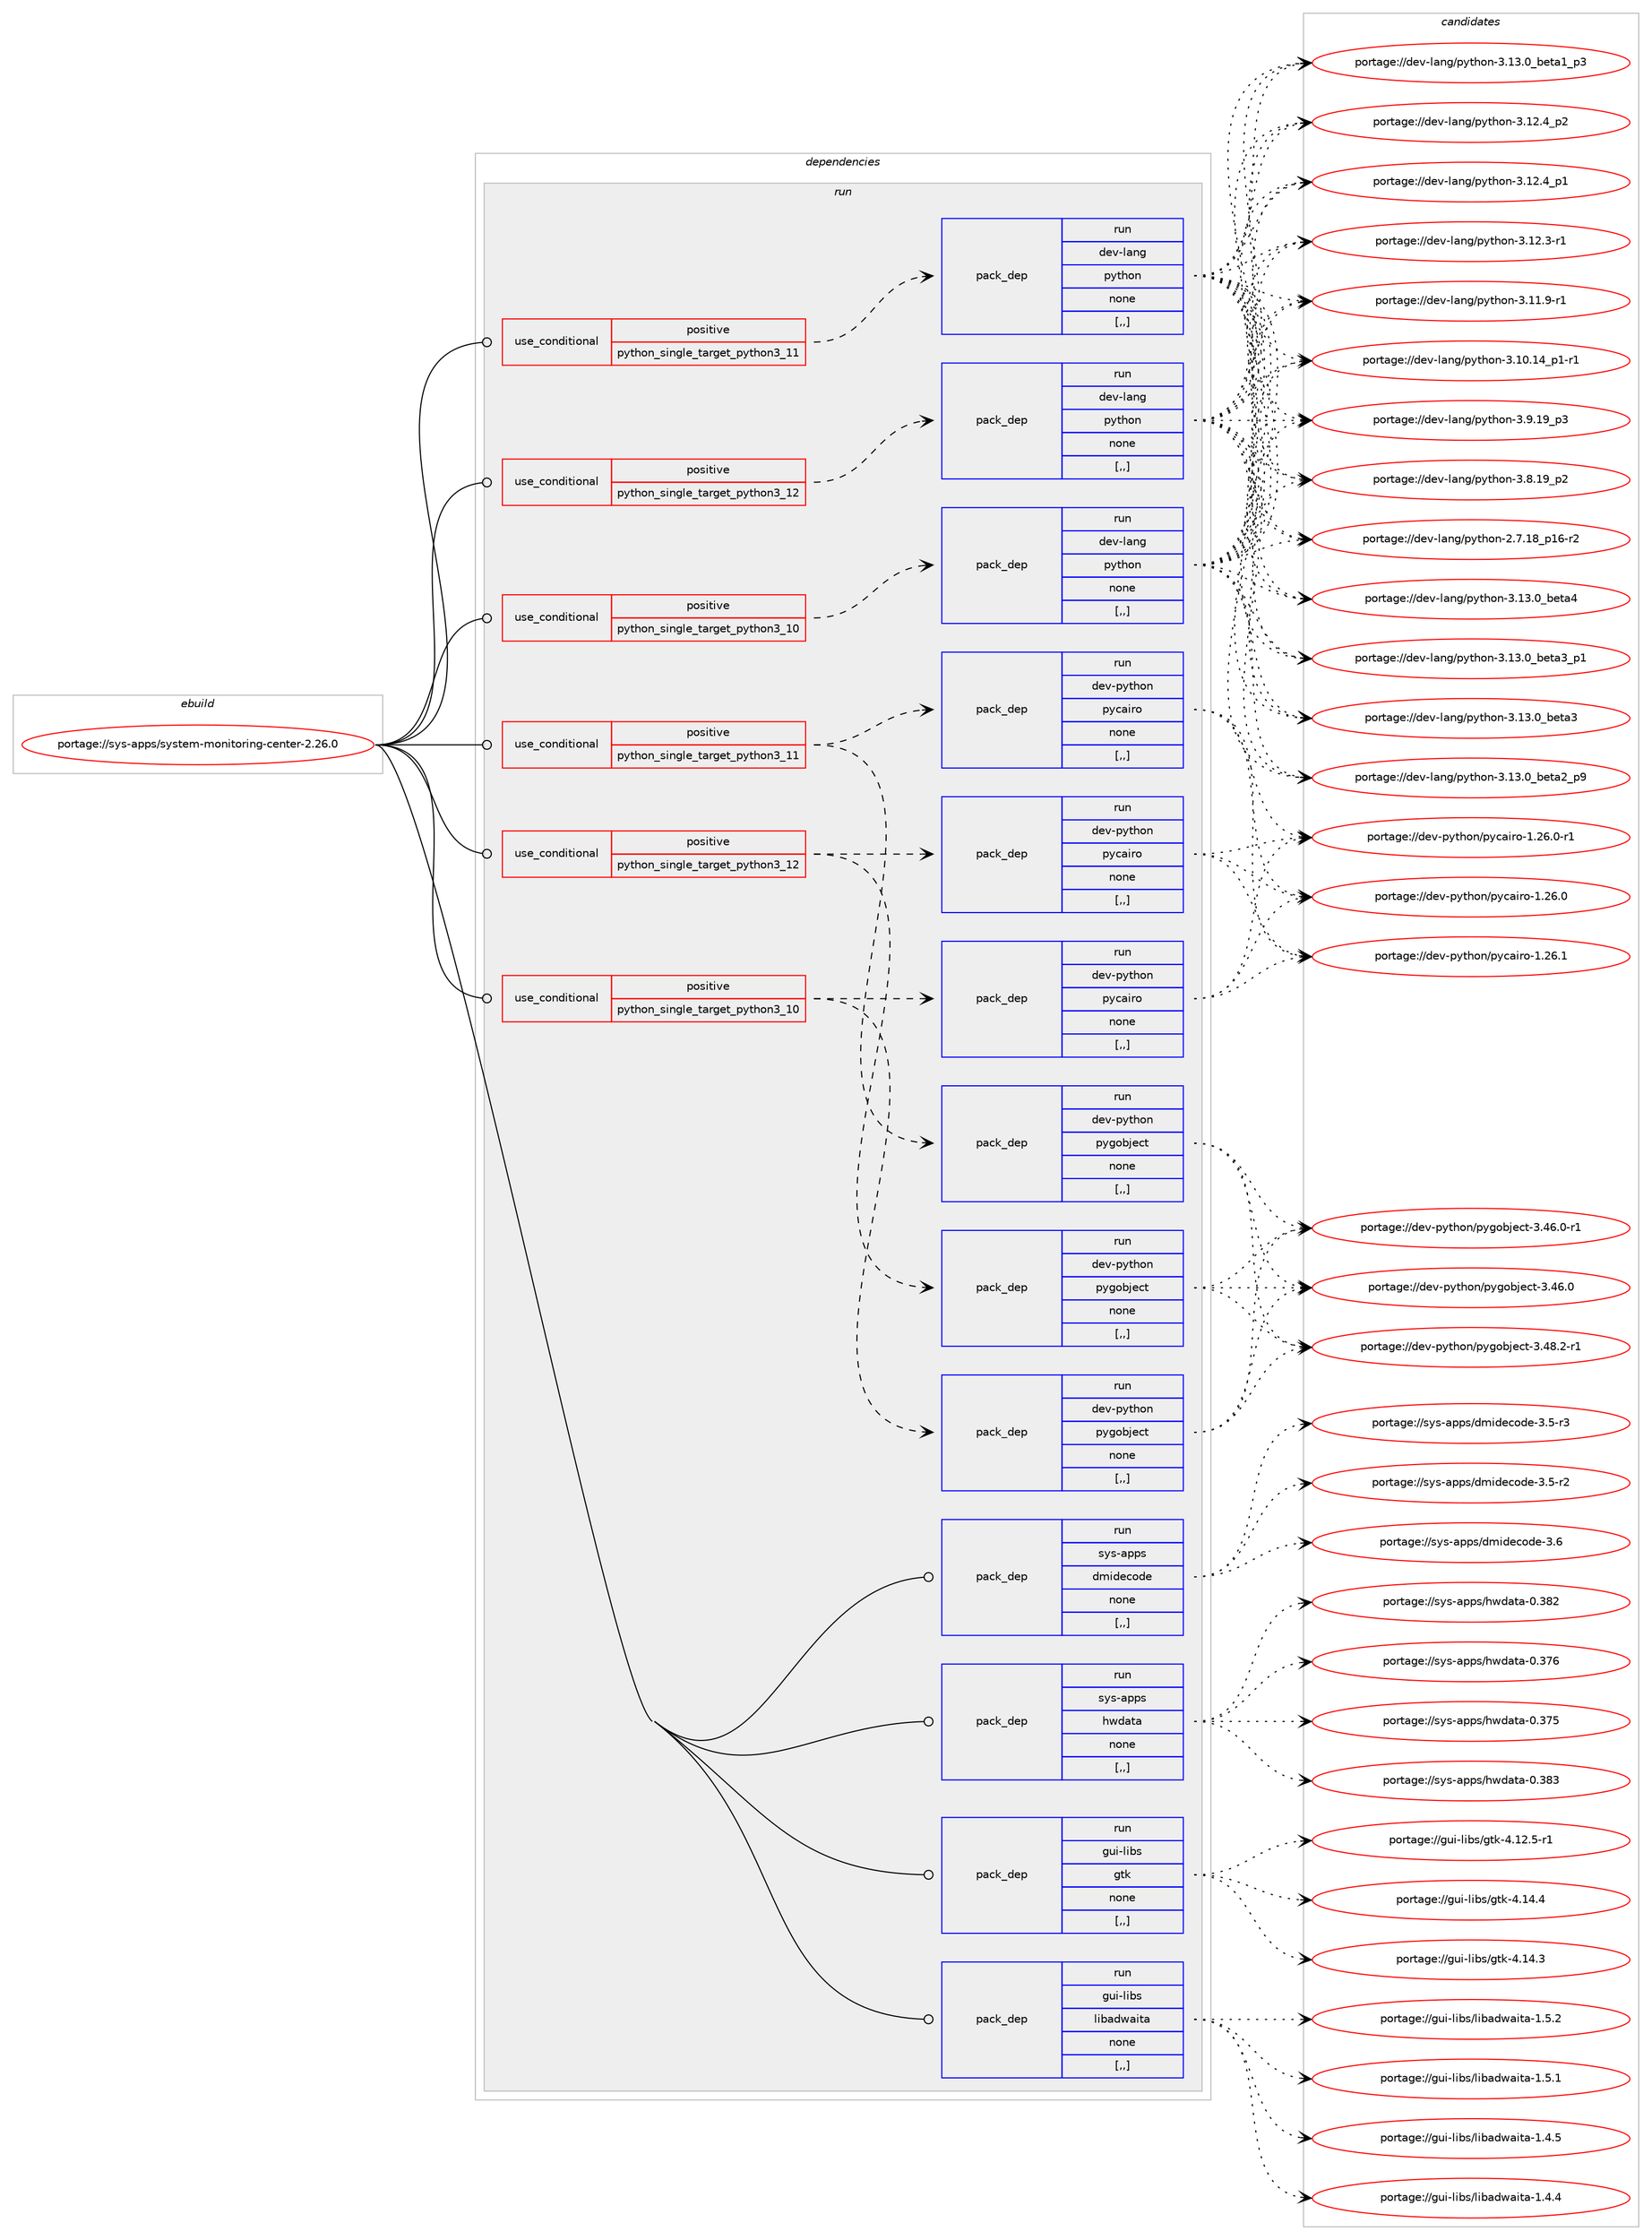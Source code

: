 digraph prolog {

# *************
# Graph options
# *************

newrank=true;
concentrate=true;
compound=true;
graph [rankdir=LR,fontname=Helvetica,fontsize=10,ranksep=1.5];#, ranksep=2.5, nodesep=0.2];
edge  [arrowhead=vee];
node  [fontname=Helvetica,fontsize=10];

# **********
# The ebuild
# **********

subgraph cluster_leftcol {
color=gray;
label=<<i>ebuild</i>>;
id [label="portage://sys-apps/system-monitoring-center-2.26.0", color=red, width=4, href="../sys-apps/system-monitoring-center-2.26.0.svg"];
}

# ****************
# The dependencies
# ****************

subgraph cluster_midcol {
color=gray;
label=<<i>dependencies</i>>;
subgraph cluster_compile {
fillcolor="#eeeeee";
style=filled;
label=<<i>compile</i>>;
}
subgraph cluster_compileandrun {
fillcolor="#eeeeee";
style=filled;
label=<<i>compile and run</i>>;
}
subgraph cluster_run {
fillcolor="#eeeeee";
style=filled;
label=<<i>run</i>>;
subgraph cond112083 {
dependency423526 [label=<<TABLE BORDER="0" CELLBORDER="1" CELLSPACING="0" CELLPADDING="4"><TR><TD ROWSPAN="3" CELLPADDING="10">use_conditional</TD></TR><TR><TD>positive</TD></TR><TR><TD>python_single_target_python3_10</TD></TR></TABLE>>, shape=none, color=red];
subgraph pack308515 {
dependency423527 [label=<<TABLE BORDER="0" CELLBORDER="1" CELLSPACING="0" CELLPADDING="4" WIDTH="220"><TR><TD ROWSPAN="6" CELLPADDING="30">pack_dep</TD></TR><TR><TD WIDTH="110">run</TD></TR><TR><TD>dev-lang</TD></TR><TR><TD>python</TD></TR><TR><TD>none</TD></TR><TR><TD>[,,]</TD></TR></TABLE>>, shape=none, color=blue];
}
dependency423526:e -> dependency423527:w [weight=20,style="dashed",arrowhead="vee"];
}
id:e -> dependency423526:w [weight=20,style="solid",arrowhead="odot"];
subgraph cond112084 {
dependency423528 [label=<<TABLE BORDER="0" CELLBORDER="1" CELLSPACING="0" CELLPADDING="4"><TR><TD ROWSPAN="3" CELLPADDING="10">use_conditional</TD></TR><TR><TD>positive</TD></TR><TR><TD>python_single_target_python3_10</TD></TR></TABLE>>, shape=none, color=red];
subgraph pack308516 {
dependency423529 [label=<<TABLE BORDER="0" CELLBORDER="1" CELLSPACING="0" CELLPADDING="4" WIDTH="220"><TR><TD ROWSPAN="6" CELLPADDING="30">pack_dep</TD></TR><TR><TD WIDTH="110">run</TD></TR><TR><TD>dev-python</TD></TR><TR><TD>pycairo</TD></TR><TR><TD>none</TD></TR><TR><TD>[,,]</TD></TR></TABLE>>, shape=none, color=blue];
}
dependency423528:e -> dependency423529:w [weight=20,style="dashed",arrowhead="vee"];
subgraph pack308517 {
dependency423530 [label=<<TABLE BORDER="0" CELLBORDER="1" CELLSPACING="0" CELLPADDING="4" WIDTH="220"><TR><TD ROWSPAN="6" CELLPADDING="30">pack_dep</TD></TR><TR><TD WIDTH="110">run</TD></TR><TR><TD>dev-python</TD></TR><TR><TD>pygobject</TD></TR><TR><TD>none</TD></TR><TR><TD>[,,]</TD></TR></TABLE>>, shape=none, color=blue];
}
dependency423528:e -> dependency423530:w [weight=20,style="dashed",arrowhead="vee"];
}
id:e -> dependency423528:w [weight=20,style="solid",arrowhead="odot"];
subgraph cond112085 {
dependency423531 [label=<<TABLE BORDER="0" CELLBORDER="1" CELLSPACING="0" CELLPADDING="4"><TR><TD ROWSPAN="3" CELLPADDING="10">use_conditional</TD></TR><TR><TD>positive</TD></TR><TR><TD>python_single_target_python3_11</TD></TR></TABLE>>, shape=none, color=red];
subgraph pack308518 {
dependency423532 [label=<<TABLE BORDER="0" CELLBORDER="1" CELLSPACING="0" CELLPADDING="4" WIDTH="220"><TR><TD ROWSPAN="6" CELLPADDING="30">pack_dep</TD></TR><TR><TD WIDTH="110">run</TD></TR><TR><TD>dev-lang</TD></TR><TR><TD>python</TD></TR><TR><TD>none</TD></TR><TR><TD>[,,]</TD></TR></TABLE>>, shape=none, color=blue];
}
dependency423531:e -> dependency423532:w [weight=20,style="dashed",arrowhead="vee"];
}
id:e -> dependency423531:w [weight=20,style="solid",arrowhead="odot"];
subgraph cond112086 {
dependency423533 [label=<<TABLE BORDER="0" CELLBORDER="1" CELLSPACING="0" CELLPADDING="4"><TR><TD ROWSPAN="3" CELLPADDING="10">use_conditional</TD></TR><TR><TD>positive</TD></TR><TR><TD>python_single_target_python3_11</TD></TR></TABLE>>, shape=none, color=red];
subgraph pack308519 {
dependency423534 [label=<<TABLE BORDER="0" CELLBORDER="1" CELLSPACING="0" CELLPADDING="4" WIDTH="220"><TR><TD ROWSPAN="6" CELLPADDING="30">pack_dep</TD></TR><TR><TD WIDTH="110">run</TD></TR><TR><TD>dev-python</TD></TR><TR><TD>pycairo</TD></TR><TR><TD>none</TD></TR><TR><TD>[,,]</TD></TR></TABLE>>, shape=none, color=blue];
}
dependency423533:e -> dependency423534:w [weight=20,style="dashed",arrowhead="vee"];
subgraph pack308520 {
dependency423535 [label=<<TABLE BORDER="0" CELLBORDER="1" CELLSPACING="0" CELLPADDING="4" WIDTH="220"><TR><TD ROWSPAN="6" CELLPADDING="30">pack_dep</TD></TR><TR><TD WIDTH="110">run</TD></TR><TR><TD>dev-python</TD></TR><TR><TD>pygobject</TD></TR><TR><TD>none</TD></TR><TR><TD>[,,]</TD></TR></TABLE>>, shape=none, color=blue];
}
dependency423533:e -> dependency423535:w [weight=20,style="dashed",arrowhead="vee"];
}
id:e -> dependency423533:w [weight=20,style="solid",arrowhead="odot"];
subgraph cond112087 {
dependency423536 [label=<<TABLE BORDER="0" CELLBORDER="1" CELLSPACING="0" CELLPADDING="4"><TR><TD ROWSPAN="3" CELLPADDING="10">use_conditional</TD></TR><TR><TD>positive</TD></TR><TR><TD>python_single_target_python3_12</TD></TR></TABLE>>, shape=none, color=red];
subgraph pack308521 {
dependency423537 [label=<<TABLE BORDER="0" CELLBORDER="1" CELLSPACING="0" CELLPADDING="4" WIDTH="220"><TR><TD ROWSPAN="6" CELLPADDING="30">pack_dep</TD></TR><TR><TD WIDTH="110">run</TD></TR><TR><TD>dev-lang</TD></TR><TR><TD>python</TD></TR><TR><TD>none</TD></TR><TR><TD>[,,]</TD></TR></TABLE>>, shape=none, color=blue];
}
dependency423536:e -> dependency423537:w [weight=20,style="dashed",arrowhead="vee"];
}
id:e -> dependency423536:w [weight=20,style="solid",arrowhead="odot"];
subgraph cond112088 {
dependency423538 [label=<<TABLE BORDER="0" CELLBORDER="1" CELLSPACING="0" CELLPADDING="4"><TR><TD ROWSPAN="3" CELLPADDING="10">use_conditional</TD></TR><TR><TD>positive</TD></TR><TR><TD>python_single_target_python3_12</TD></TR></TABLE>>, shape=none, color=red];
subgraph pack308522 {
dependency423539 [label=<<TABLE BORDER="0" CELLBORDER="1" CELLSPACING="0" CELLPADDING="4" WIDTH="220"><TR><TD ROWSPAN="6" CELLPADDING="30">pack_dep</TD></TR><TR><TD WIDTH="110">run</TD></TR><TR><TD>dev-python</TD></TR><TR><TD>pycairo</TD></TR><TR><TD>none</TD></TR><TR><TD>[,,]</TD></TR></TABLE>>, shape=none, color=blue];
}
dependency423538:e -> dependency423539:w [weight=20,style="dashed",arrowhead="vee"];
subgraph pack308523 {
dependency423540 [label=<<TABLE BORDER="0" CELLBORDER="1" CELLSPACING="0" CELLPADDING="4" WIDTH="220"><TR><TD ROWSPAN="6" CELLPADDING="30">pack_dep</TD></TR><TR><TD WIDTH="110">run</TD></TR><TR><TD>dev-python</TD></TR><TR><TD>pygobject</TD></TR><TR><TD>none</TD></TR><TR><TD>[,,]</TD></TR></TABLE>>, shape=none, color=blue];
}
dependency423538:e -> dependency423540:w [weight=20,style="dashed",arrowhead="vee"];
}
id:e -> dependency423538:w [weight=20,style="solid",arrowhead="odot"];
subgraph pack308524 {
dependency423541 [label=<<TABLE BORDER="0" CELLBORDER="1" CELLSPACING="0" CELLPADDING="4" WIDTH="220"><TR><TD ROWSPAN="6" CELLPADDING="30">pack_dep</TD></TR><TR><TD WIDTH="110">run</TD></TR><TR><TD>gui-libs</TD></TR><TR><TD>gtk</TD></TR><TR><TD>none</TD></TR><TR><TD>[,,]</TD></TR></TABLE>>, shape=none, color=blue];
}
id:e -> dependency423541:w [weight=20,style="solid",arrowhead="odot"];
subgraph pack308525 {
dependency423542 [label=<<TABLE BORDER="0" CELLBORDER="1" CELLSPACING="0" CELLPADDING="4" WIDTH="220"><TR><TD ROWSPAN="6" CELLPADDING="30">pack_dep</TD></TR><TR><TD WIDTH="110">run</TD></TR><TR><TD>gui-libs</TD></TR><TR><TD>libadwaita</TD></TR><TR><TD>none</TD></TR><TR><TD>[,,]</TD></TR></TABLE>>, shape=none, color=blue];
}
id:e -> dependency423542:w [weight=20,style="solid",arrowhead="odot"];
subgraph pack308526 {
dependency423543 [label=<<TABLE BORDER="0" CELLBORDER="1" CELLSPACING="0" CELLPADDING="4" WIDTH="220"><TR><TD ROWSPAN="6" CELLPADDING="30">pack_dep</TD></TR><TR><TD WIDTH="110">run</TD></TR><TR><TD>sys-apps</TD></TR><TR><TD>dmidecode</TD></TR><TR><TD>none</TD></TR><TR><TD>[,,]</TD></TR></TABLE>>, shape=none, color=blue];
}
id:e -> dependency423543:w [weight=20,style="solid",arrowhead="odot"];
subgraph pack308527 {
dependency423544 [label=<<TABLE BORDER="0" CELLBORDER="1" CELLSPACING="0" CELLPADDING="4" WIDTH="220"><TR><TD ROWSPAN="6" CELLPADDING="30">pack_dep</TD></TR><TR><TD WIDTH="110">run</TD></TR><TR><TD>sys-apps</TD></TR><TR><TD>hwdata</TD></TR><TR><TD>none</TD></TR><TR><TD>[,,]</TD></TR></TABLE>>, shape=none, color=blue];
}
id:e -> dependency423544:w [weight=20,style="solid",arrowhead="odot"];
}
}

# **************
# The candidates
# **************

subgraph cluster_choices {
rank=same;
color=gray;
label=<<i>candidates</i>>;

subgraph choice308515 {
color=black;
nodesep=1;
choice1001011184510897110103471121211161041111104551464951464895981011169752 [label="portage://dev-lang/python-3.13.0_beta4", color=red, width=4,href="../dev-lang/python-3.13.0_beta4.svg"];
choice10010111845108971101034711212111610411111045514649514648959810111697519511249 [label="portage://dev-lang/python-3.13.0_beta3_p1", color=red, width=4,href="../dev-lang/python-3.13.0_beta3_p1.svg"];
choice1001011184510897110103471121211161041111104551464951464895981011169751 [label="portage://dev-lang/python-3.13.0_beta3", color=red, width=4,href="../dev-lang/python-3.13.0_beta3.svg"];
choice10010111845108971101034711212111610411111045514649514648959810111697509511257 [label="portage://dev-lang/python-3.13.0_beta2_p9", color=red, width=4,href="../dev-lang/python-3.13.0_beta2_p9.svg"];
choice10010111845108971101034711212111610411111045514649514648959810111697499511251 [label="portage://dev-lang/python-3.13.0_beta1_p3", color=red, width=4,href="../dev-lang/python-3.13.0_beta1_p3.svg"];
choice100101118451089711010347112121116104111110455146495046529511250 [label="portage://dev-lang/python-3.12.4_p2", color=red, width=4,href="../dev-lang/python-3.12.4_p2.svg"];
choice100101118451089711010347112121116104111110455146495046529511249 [label="portage://dev-lang/python-3.12.4_p1", color=red, width=4,href="../dev-lang/python-3.12.4_p1.svg"];
choice100101118451089711010347112121116104111110455146495046514511449 [label="portage://dev-lang/python-3.12.3-r1", color=red, width=4,href="../dev-lang/python-3.12.3-r1.svg"];
choice100101118451089711010347112121116104111110455146494946574511449 [label="portage://dev-lang/python-3.11.9-r1", color=red, width=4,href="../dev-lang/python-3.11.9-r1.svg"];
choice100101118451089711010347112121116104111110455146494846495295112494511449 [label="portage://dev-lang/python-3.10.14_p1-r1", color=red, width=4,href="../dev-lang/python-3.10.14_p1-r1.svg"];
choice100101118451089711010347112121116104111110455146574649579511251 [label="portage://dev-lang/python-3.9.19_p3", color=red, width=4,href="../dev-lang/python-3.9.19_p3.svg"];
choice100101118451089711010347112121116104111110455146564649579511250 [label="portage://dev-lang/python-3.8.19_p2", color=red, width=4,href="../dev-lang/python-3.8.19_p2.svg"];
choice100101118451089711010347112121116104111110455046554649569511249544511450 [label="portage://dev-lang/python-2.7.18_p16-r2", color=red, width=4,href="../dev-lang/python-2.7.18_p16-r2.svg"];
dependency423527:e -> choice1001011184510897110103471121211161041111104551464951464895981011169752:w [style=dotted,weight="100"];
dependency423527:e -> choice10010111845108971101034711212111610411111045514649514648959810111697519511249:w [style=dotted,weight="100"];
dependency423527:e -> choice1001011184510897110103471121211161041111104551464951464895981011169751:w [style=dotted,weight="100"];
dependency423527:e -> choice10010111845108971101034711212111610411111045514649514648959810111697509511257:w [style=dotted,weight="100"];
dependency423527:e -> choice10010111845108971101034711212111610411111045514649514648959810111697499511251:w [style=dotted,weight="100"];
dependency423527:e -> choice100101118451089711010347112121116104111110455146495046529511250:w [style=dotted,weight="100"];
dependency423527:e -> choice100101118451089711010347112121116104111110455146495046529511249:w [style=dotted,weight="100"];
dependency423527:e -> choice100101118451089711010347112121116104111110455146495046514511449:w [style=dotted,weight="100"];
dependency423527:e -> choice100101118451089711010347112121116104111110455146494946574511449:w [style=dotted,weight="100"];
dependency423527:e -> choice100101118451089711010347112121116104111110455146494846495295112494511449:w [style=dotted,weight="100"];
dependency423527:e -> choice100101118451089711010347112121116104111110455146574649579511251:w [style=dotted,weight="100"];
dependency423527:e -> choice100101118451089711010347112121116104111110455146564649579511250:w [style=dotted,weight="100"];
dependency423527:e -> choice100101118451089711010347112121116104111110455046554649569511249544511450:w [style=dotted,weight="100"];
}
subgraph choice308516 {
color=black;
nodesep=1;
choice1001011184511212111610411111047112121999710511411145494650544649 [label="portage://dev-python/pycairo-1.26.1", color=red, width=4,href="../dev-python/pycairo-1.26.1.svg"];
choice10010111845112121116104111110471121219997105114111454946505446484511449 [label="portage://dev-python/pycairo-1.26.0-r1", color=red, width=4,href="../dev-python/pycairo-1.26.0-r1.svg"];
choice1001011184511212111610411111047112121999710511411145494650544648 [label="portage://dev-python/pycairo-1.26.0", color=red, width=4,href="../dev-python/pycairo-1.26.0.svg"];
dependency423529:e -> choice1001011184511212111610411111047112121999710511411145494650544649:w [style=dotted,weight="100"];
dependency423529:e -> choice10010111845112121116104111110471121219997105114111454946505446484511449:w [style=dotted,weight="100"];
dependency423529:e -> choice1001011184511212111610411111047112121999710511411145494650544648:w [style=dotted,weight="100"];
}
subgraph choice308517 {
color=black;
nodesep=1;
choice10010111845112121116104111110471121211031119810610199116455146525646504511449 [label="portage://dev-python/pygobject-3.48.2-r1", color=red, width=4,href="../dev-python/pygobject-3.48.2-r1.svg"];
choice10010111845112121116104111110471121211031119810610199116455146525446484511449 [label="portage://dev-python/pygobject-3.46.0-r1", color=red, width=4,href="../dev-python/pygobject-3.46.0-r1.svg"];
choice1001011184511212111610411111047112121103111981061019911645514652544648 [label="portage://dev-python/pygobject-3.46.0", color=red, width=4,href="../dev-python/pygobject-3.46.0.svg"];
dependency423530:e -> choice10010111845112121116104111110471121211031119810610199116455146525646504511449:w [style=dotted,weight="100"];
dependency423530:e -> choice10010111845112121116104111110471121211031119810610199116455146525446484511449:w [style=dotted,weight="100"];
dependency423530:e -> choice1001011184511212111610411111047112121103111981061019911645514652544648:w [style=dotted,weight="100"];
}
subgraph choice308518 {
color=black;
nodesep=1;
choice1001011184510897110103471121211161041111104551464951464895981011169752 [label="portage://dev-lang/python-3.13.0_beta4", color=red, width=4,href="../dev-lang/python-3.13.0_beta4.svg"];
choice10010111845108971101034711212111610411111045514649514648959810111697519511249 [label="portage://dev-lang/python-3.13.0_beta3_p1", color=red, width=4,href="../dev-lang/python-3.13.0_beta3_p1.svg"];
choice1001011184510897110103471121211161041111104551464951464895981011169751 [label="portage://dev-lang/python-3.13.0_beta3", color=red, width=4,href="../dev-lang/python-3.13.0_beta3.svg"];
choice10010111845108971101034711212111610411111045514649514648959810111697509511257 [label="portage://dev-lang/python-3.13.0_beta2_p9", color=red, width=4,href="../dev-lang/python-3.13.0_beta2_p9.svg"];
choice10010111845108971101034711212111610411111045514649514648959810111697499511251 [label="portage://dev-lang/python-3.13.0_beta1_p3", color=red, width=4,href="../dev-lang/python-3.13.0_beta1_p3.svg"];
choice100101118451089711010347112121116104111110455146495046529511250 [label="portage://dev-lang/python-3.12.4_p2", color=red, width=4,href="../dev-lang/python-3.12.4_p2.svg"];
choice100101118451089711010347112121116104111110455146495046529511249 [label="portage://dev-lang/python-3.12.4_p1", color=red, width=4,href="../dev-lang/python-3.12.4_p1.svg"];
choice100101118451089711010347112121116104111110455146495046514511449 [label="portage://dev-lang/python-3.12.3-r1", color=red, width=4,href="../dev-lang/python-3.12.3-r1.svg"];
choice100101118451089711010347112121116104111110455146494946574511449 [label="portage://dev-lang/python-3.11.9-r1", color=red, width=4,href="../dev-lang/python-3.11.9-r1.svg"];
choice100101118451089711010347112121116104111110455146494846495295112494511449 [label="portage://dev-lang/python-3.10.14_p1-r1", color=red, width=4,href="../dev-lang/python-3.10.14_p1-r1.svg"];
choice100101118451089711010347112121116104111110455146574649579511251 [label="portage://dev-lang/python-3.9.19_p3", color=red, width=4,href="../dev-lang/python-3.9.19_p3.svg"];
choice100101118451089711010347112121116104111110455146564649579511250 [label="portage://dev-lang/python-3.8.19_p2", color=red, width=4,href="../dev-lang/python-3.8.19_p2.svg"];
choice100101118451089711010347112121116104111110455046554649569511249544511450 [label="portage://dev-lang/python-2.7.18_p16-r2", color=red, width=4,href="../dev-lang/python-2.7.18_p16-r2.svg"];
dependency423532:e -> choice1001011184510897110103471121211161041111104551464951464895981011169752:w [style=dotted,weight="100"];
dependency423532:e -> choice10010111845108971101034711212111610411111045514649514648959810111697519511249:w [style=dotted,weight="100"];
dependency423532:e -> choice1001011184510897110103471121211161041111104551464951464895981011169751:w [style=dotted,weight="100"];
dependency423532:e -> choice10010111845108971101034711212111610411111045514649514648959810111697509511257:w [style=dotted,weight="100"];
dependency423532:e -> choice10010111845108971101034711212111610411111045514649514648959810111697499511251:w [style=dotted,weight="100"];
dependency423532:e -> choice100101118451089711010347112121116104111110455146495046529511250:w [style=dotted,weight="100"];
dependency423532:e -> choice100101118451089711010347112121116104111110455146495046529511249:w [style=dotted,weight="100"];
dependency423532:e -> choice100101118451089711010347112121116104111110455146495046514511449:w [style=dotted,weight="100"];
dependency423532:e -> choice100101118451089711010347112121116104111110455146494946574511449:w [style=dotted,weight="100"];
dependency423532:e -> choice100101118451089711010347112121116104111110455146494846495295112494511449:w [style=dotted,weight="100"];
dependency423532:e -> choice100101118451089711010347112121116104111110455146574649579511251:w [style=dotted,weight="100"];
dependency423532:e -> choice100101118451089711010347112121116104111110455146564649579511250:w [style=dotted,weight="100"];
dependency423532:e -> choice100101118451089711010347112121116104111110455046554649569511249544511450:w [style=dotted,weight="100"];
}
subgraph choice308519 {
color=black;
nodesep=1;
choice1001011184511212111610411111047112121999710511411145494650544649 [label="portage://dev-python/pycairo-1.26.1", color=red, width=4,href="../dev-python/pycairo-1.26.1.svg"];
choice10010111845112121116104111110471121219997105114111454946505446484511449 [label="portage://dev-python/pycairo-1.26.0-r1", color=red, width=4,href="../dev-python/pycairo-1.26.0-r1.svg"];
choice1001011184511212111610411111047112121999710511411145494650544648 [label="portage://dev-python/pycairo-1.26.0", color=red, width=4,href="../dev-python/pycairo-1.26.0.svg"];
dependency423534:e -> choice1001011184511212111610411111047112121999710511411145494650544649:w [style=dotted,weight="100"];
dependency423534:e -> choice10010111845112121116104111110471121219997105114111454946505446484511449:w [style=dotted,weight="100"];
dependency423534:e -> choice1001011184511212111610411111047112121999710511411145494650544648:w [style=dotted,weight="100"];
}
subgraph choice308520 {
color=black;
nodesep=1;
choice10010111845112121116104111110471121211031119810610199116455146525646504511449 [label="portage://dev-python/pygobject-3.48.2-r1", color=red, width=4,href="../dev-python/pygobject-3.48.2-r1.svg"];
choice10010111845112121116104111110471121211031119810610199116455146525446484511449 [label="portage://dev-python/pygobject-3.46.0-r1", color=red, width=4,href="../dev-python/pygobject-3.46.0-r1.svg"];
choice1001011184511212111610411111047112121103111981061019911645514652544648 [label="portage://dev-python/pygobject-3.46.0", color=red, width=4,href="../dev-python/pygobject-3.46.0.svg"];
dependency423535:e -> choice10010111845112121116104111110471121211031119810610199116455146525646504511449:w [style=dotted,weight="100"];
dependency423535:e -> choice10010111845112121116104111110471121211031119810610199116455146525446484511449:w [style=dotted,weight="100"];
dependency423535:e -> choice1001011184511212111610411111047112121103111981061019911645514652544648:w [style=dotted,weight="100"];
}
subgraph choice308521 {
color=black;
nodesep=1;
choice1001011184510897110103471121211161041111104551464951464895981011169752 [label="portage://dev-lang/python-3.13.0_beta4", color=red, width=4,href="../dev-lang/python-3.13.0_beta4.svg"];
choice10010111845108971101034711212111610411111045514649514648959810111697519511249 [label="portage://dev-lang/python-3.13.0_beta3_p1", color=red, width=4,href="../dev-lang/python-3.13.0_beta3_p1.svg"];
choice1001011184510897110103471121211161041111104551464951464895981011169751 [label="portage://dev-lang/python-3.13.0_beta3", color=red, width=4,href="../dev-lang/python-3.13.0_beta3.svg"];
choice10010111845108971101034711212111610411111045514649514648959810111697509511257 [label="portage://dev-lang/python-3.13.0_beta2_p9", color=red, width=4,href="../dev-lang/python-3.13.0_beta2_p9.svg"];
choice10010111845108971101034711212111610411111045514649514648959810111697499511251 [label="portage://dev-lang/python-3.13.0_beta1_p3", color=red, width=4,href="../dev-lang/python-3.13.0_beta1_p3.svg"];
choice100101118451089711010347112121116104111110455146495046529511250 [label="portage://dev-lang/python-3.12.4_p2", color=red, width=4,href="../dev-lang/python-3.12.4_p2.svg"];
choice100101118451089711010347112121116104111110455146495046529511249 [label="portage://dev-lang/python-3.12.4_p1", color=red, width=4,href="../dev-lang/python-3.12.4_p1.svg"];
choice100101118451089711010347112121116104111110455146495046514511449 [label="portage://dev-lang/python-3.12.3-r1", color=red, width=4,href="../dev-lang/python-3.12.3-r1.svg"];
choice100101118451089711010347112121116104111110455146494946574511449 [label="portage://dev-lang/python-3.11.9-r1", color=red, width=4,href="../dev-lang/python-3.11.9-r1.svg"];
choice100101118451089711010347112121116104111110455146494846495295112494511449 [label="portage://dev-lang/python-3.10.14_p1-r1", color=red, width=4,href="../dev-lang/python-3.10.14_p1-r1.svg"];
choice100101118451089711010347112121116104111110455146574649579511251 [label="portage://dev-lang/python-3.9.19_p3", color=red, width=4,href="../dev-lang/python-3.9.19_p3.svg"];
choice100101118451089711010347112121116104111110455146564649579511250 [label="portage://dev-lang/python-3.8.19_p2", color=red, width=4,href="../dev-lang/python-3.8.19_p2.svg"];
choice100101118451089711010347112121116104111110455046554649569511249544511450 [label="portage://dev-lang/python-2.7.18_p16-r2", color=red, width=4,href="../dev-lang/python-2.7.18_p16-r2.svg"];
dependency423537:e -> choice1001011184510897110103471121211161041111104551464951464895981011169752:w [style=dotted,weight="100"];
dependency423537:e -> choice10010111845108971101034711212111610411111045514649514648959810111697519511249:w [style=dotted,weight="100"];
dependency423537:e -> choice1001011184510897110103471121211161041111104551464951464895981011169751:w [style=dotted,weight="100"];
dependency423537:e -> choice10010111845108971101034711212111610411111045514649514648959810111697509511257:w [style=dotted,weight="100"];
dependency423537:e -> choice10010111845108971101034711212111610411111045514649514648959810111697499511251:w [style=dotted,weight="100"];
dependency423537:e -> choice100101118451089711010347112121116104111110455146495046529511250:w [style=dotted,weight="100"];
dependency423537:e -> choice100101118451089711010347112121116104111110455146495046529511249:w [style=dotted,weight="100"];
dependency423537:e -> choice100101118451089711010347112121116104111110455146495046514511449:w [style=dotted,weight="100"];
dependency423537:e -> choice100101118451089711010347112121116104111110455146494946574511449:w [style=dotted,weight="100"];
dependency423537:e -> choice100101118451089711010347112121116104111110455146494846495295112494511449:w [style=dotted,weight="100"];
dependency423537:e -> choice100101118451089711010347112121116104111110455146574649579511251:w [style=dotted,weight="100"];
dependency423537:e -> choice100101118451089711010347112121116104111110455146564649579511250:w [style=dotted,weight="100"];
dependency423537:e -> choice100101118451089711010347112121116104111110455046554649569511249544511450:w [style=dotted,weight="100"];
}
subgraph choice308522 {
color=black;
nodesep=1;
choice1001011184511212111610411111047112121999710511411145494650544649 [label="portage://dev-python/pycairo-1.26.1", color=red, width=4,href="../dev-python/pycairo-1.26.1.svg"];
choice10010111845112121116104111110471121219997105114111454946505446484511449 [label="portage://dev-python/pycairo-1.26.0-r1", color=red, width=4,href="../dev-python/pycairo-1.26.0-r1.svg"];
choice1001011184511212111610411111047112121999710511411145494650544648 [label="portage://dev-python/pycairo-1.26.0", color=red, width=4,href="../dev-python/pycairo-1.26.0.svg"];
dependency423539:e -> choice1001011184511212111610411111047112121999710511411145494650544649:w [style=dotted,weight="100"];
dependency423539:e -> choice10010111845112121116104111110471121219997105114111454946505446484511449:w [style=dotted,weight="100"];
dependency423539:e -> choice1001011184511212111610411111047112121999710511411145494650544648:w [style=dotted,weight="100"];
}
subgraph choice308523 {
color=black;
nodesep=1;
choice10010111845112121116104111110471121211031119810610199116455146525646504511449 [label="portage://dev-python/pygobject-3.48.2-r1", color=red, width=4,href="../dev-python/pygobject-3.48.2-r1.svg"];
choice10010111845112121116104111110471121211031119810610199116455146525446484511449 [label="portage://dev-python/pygobject-3.46.0-r1", color=red, width=4,href="../dev-python/pygobject-3.46.0-r1.svg"];
choice1001011184511212111610411111047112121103111981061019911645514652544648 [label="portage://dev-python/pygobject-3.46.0", color=red, width=4,href="../dev-python/pygobject-3.46.0.svg"];
dependency423540:e -> choice10010111845112121116104111110471121211031119810610199116455146525646504511449:w [style=dotted,weight="100"];
dependency423540:e -> choice10010111845112121116104111110471121211031119810610199116455146525446484511449:w [style=dotted,weight="100"];
dependency423540:e -> choice1001011184511212111610411111047112121103111981061019911645514652544648:w [style=dotted,weight="100"];
}
subgraph choice308524 {
color=black;
nodesep=1;
choice10311710545108105981154710311610745524649524652 [label="portage://gui-libs/gtk-4.14.4", color=red, width=4,href="../gui-libs/gtk-4.14.4.svg"];
choice10311710545108105981154710311610745524649524651 [label="portage://gui-libs/gtk-4.14.3", color=red, width=4,href="../gui-libs/gtk-4.14.3.svg"];
choice103117105451081059811547103116107455246495046534511449 [label="portage://gui-libs/gtk-4.12.5-r1", color=red, width=4,href="../gui-libs/gtk-4.12.5-r1.svg"];
dependency423541:e -> choice10311710545108105981154710311610745524649524652:w [style=dotted,weight="100"];
dependency423541:e -> choice10311710545108105981154710311610745524649524651:w [style=dotted,weight="100"];
dependency423541:e -> choice103117105451081059811547103116107455246495046534511449:w [style=dotted,weight="100"];
}
subgraph choice308525 {
color=black;
nodesep=1;
choice10311710545108105981154710810598971001199710511697454946534650 [label="portage://gui-libs/libadwaita-1.5.2", color=red, width=4,href="../gui-libs/libadwaita-1.5.2.svg"];
choice10311710545108105981154710810598971001199710511697454946534649 [label="portage://gui-libs/libadwaita-1.5.1", color=red, width=4,href="../gui-libs/libadwaita-1.5.1.svg"];
choice10311710545108105981154710810598971001199710511697454946524653 [label="portage://gui-libs/libadwaita-1.4.5", color=red, width=4,href="../gui-libs/libadwaita-1.4.5.svg"];
choice10311710545108105981154710810598971001199710511697454946524652 [label="portage://gui-libs/libadwaita-1.4.4", color=red, width=4,href="../gui-libs/libadwaita-1.4.4.svg"];
dependency423542:e -> choice10311710545108105981154710810598971001199710511697454946534650:w [style=dotted,weight="100"];
dependency423542:e -> choice10311710545108105981154710810598971001199710511697454946534649:w [style=dotted,weight="100"];
dependency423542:e -> choice10311710545108105981154710810598971001199710511697454946524653:w [style=dotted,weight="100"];
dependency423542:e -> choice10311710545108105981154710810598971001199710511697454946524652:w [style=dotted,weight="100"];
}
subgraph choice308526 {
color=black;
nodesep=1;
choice1151211154597112112115471001091051001019911110010145514654 [label="portage://sys-apps/dmidecode-3.6", color=red, width=4,href="../sys-apps/dmidecode-3.6.svg"];
choice11512111545971121121154710010910510010199111100101455146534511451 [label="portage://sys-apps/dmidecode-3.5-r3", color=red, width=4,href="../sys-apps/dmidecode-3.5-r3.svg"];
choice11512111545971121121154710010910510010199111100101455146534511450 [label="portage://sys-apps/dmidecode-3.5-r2", color=red, width=4,href="../sys-apps/dmidecode-3.5-r2.svg"];
dependency423543:e -> choice1151211154597112112115471001091051001019911110010145514654:w [style=dotted,weight="100"];
dependency423543:e -> choice11512111545971121121154710010910510010199111100101455146534511451:w [style=dotted,weight="100"];
dependency423543:e -> choice11512111545971121121154710010910510010199111100101455146534511450:w [style=dotted,weight="100"];
}
subgraph choice308527 {
color=black;
nodesep=1;
choice1151211154597112112115471041191009711697454846515651 [label="portage://sys-apps/hwdata-0.383", color=red, width=4,href="../sys-apps/hwdata-0.383.svg"];
choice1151211154597112112115471041191009711697454846515650 [label="portage://sys-apps/hwdata-0.382", color=red, width=4,href="../sys-apps/hwdata-0.382.svg"];
choice1151211154597112112115471041191009711697454846515554 [label="portage://sys-apps/hwdata-0.376", color=red, width=4,href="../sys-apps/hwdata-0.376.svg"];
choice1151211154597112112115471041191009711697454846515553 [label="portage://sys-apps/hwdata-0.375", color=red, width=4,href="../sys-apps/hwdata-0.375.svg"];
dependency423544:e -> choice1151211154597112112115471041191009711697454846515651:w [style=dotted,weight="100"];
dependency423544:e -> choice1151211154597112112115471041191009711697454846515650:w [style=dotted,weight="100"];
dependency423544:e -> choice1151211154597112112115471041191009711697454846515554:w [style=dotted,weight="100"];
dependency423544:e -> choice1151211154597112112115471041191009711697454846515553:w [style=dotted,weight="100"];
}
}

}
